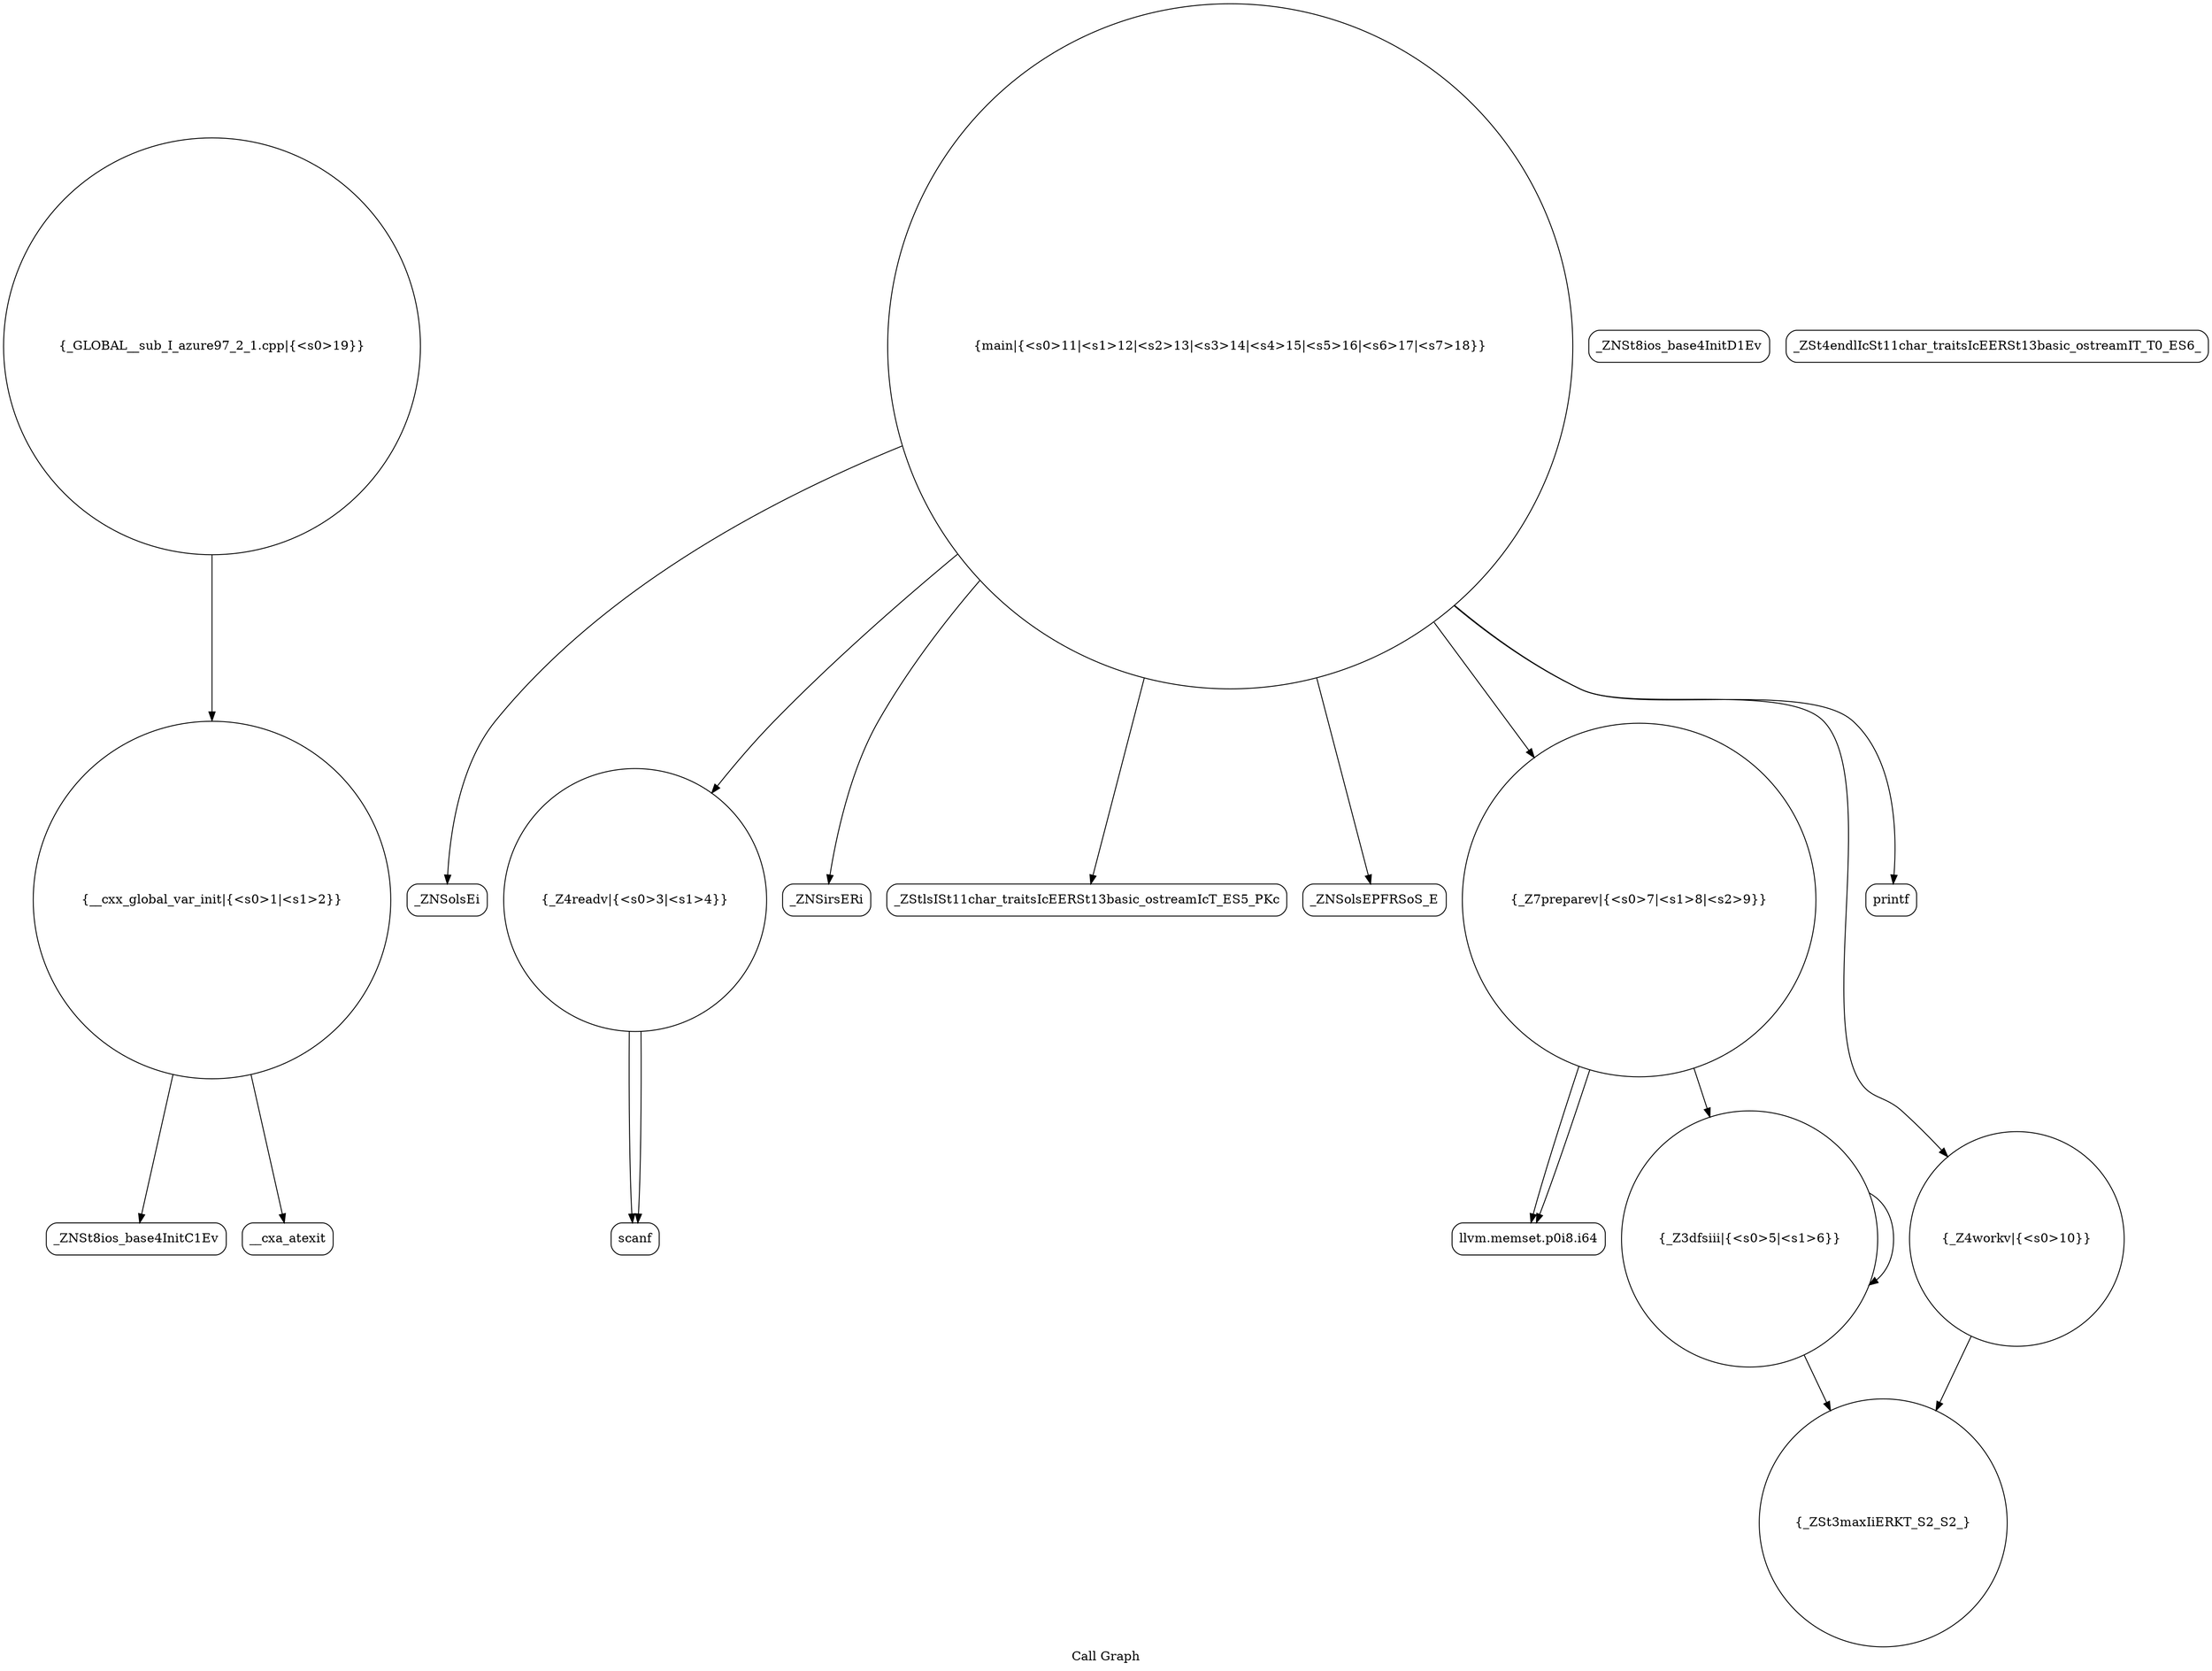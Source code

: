 digraph "Call Graph" {
	label="Call Graph";

	Node0x5591da392250 [shape=record,shape=circle,label="{__cxx_global_var_init|{<s0>1|<s1>2}}"];
	Node0x5591da392250:s0 -> Node0x5591da3926e0[color=black];
	Node0x5591da392250:s1 -> Node0x5591da3927e0[color=black];
	Node0x5591da3929e0 [shape=record,shape=circle,label="{_ZSt3maxIiERKT_S2_S2_}"];
	Node0x5591da392d60 [shape=record,shape=Mrecord,label="{_ZNSolsEi}"];
	Node0x5591da392760 [shape=record,shape=Mrecord,label="{_ZNSt8ios_base4InitD1Ev}"];
	Node0x5591da392ae0 [shape=record,shape=Mrecord,label="{llvm.memset.p0i8.i64}"];
	Node0x5591da392e60 [shape=record,shape=Mrecord,label="{_ZSt4endlIcSt11char_traitsIcEERSt13basic_ostreamIT_T0_ES6_}"];
	Node0x5591da392860 [shape=record,shape=circle,label="{_Z4readv|{<s0>3|<s1>4}}"];
	Node0x5591da392860:s0 -> Node0x5591da3928e0[color=black];
	Node0x5591da392860:s1 -> Node0x5591da3928e0[color=black];
	Node0x5591da392be0 [shape=record,shape=circle,label="{main|{<s0>11|<s1>12|<s2>13|<s3>14|<s4>15|<s5>16|<s6>17|<s7>18}}"];
	Node0x5591da392be0:s0 -> Node0x5591da392c60[color=black];
	Node0x5591da392be0:s1 -> Node0x5591da392ce0[color=black];
	Node0x5591da392be0:s2 -> Node0x5591da392d60[color=black];
	Node0x5591da392be0:s3 -> Node0x5591da392de0[color=black];
	Node0x5591da392be0:s4 -> Node0x5591da392860[color=black];
	Node0x5591da392be0:s5 -> Node0x5591da392a60[color=black];
	Node0x5591da392be0:s6 -> Node0x5591da392b60[color=black];
	Node0x5591da392be0:s7 -> Node0x5591da392ee0[color=black];
	Node0x5591da392f60 [shape=record,shape=circle,label="{_GLOBAL__sub_I_azure97_2_1.cpp|{<s0>19}}"];
	Node0x5591da392f60:s0 -> Node0x5591da392250[color=black];
	Node0x5591da392960 [shape=record,shape=circle,label="{_Z3dfsiii|{<s0>5|<s1>6}}"];
	Node0x5591da392960:s0 -> Node0x5591da3929e0[color=black];
	Node0x5591da392960:s1 -> Node0x5591da392960[color=black];
	Node0x5591da392ce0 [shape=record,shape=Mrecord,label="{_ZStlsISt11char_traitsIcEERSt13basic_ostreamIcT_ES5_PKc}"];
	Node0x5591da3926e0 [shape=record,shape=Mrecord,label="{_ZNSt8ios_base4InitC1Ev}"];
	Node0x5591da392a60 [shape=record,shape=circle,label="{_Z7preparev|{<s0>7|<s1>8|<s2>9}}"];
	Node0x5591da392a60:s0 -> Node0x5591da392ae0[color=black];
	Node0x5591da392a60:s1 -> Node0x5591da392ae0[color=black];
	Node0x5591da392a60:s2 -> Node0x5591da392960[color=black];
	Node0x5591da392de0 [shape=record,shape=Mrecord,label="{_ZNSolsEPFRSoS_E}"];
	Node0x5591da3927e0 [shape=record,shape=Mrecord,label="{__cxa_atexit}"];
	Node0x5591da392b60 [shape=record,shape=circle,label="{_Z4workv|{<s0>10}}"];
	Node0x5591da392b60:s0 -> Node0x5591da3929e0[color=black];
	Node0x5591da392ee0 [shape=record,shape=Mrecord,label="{printf}"];
	Node0x5591da3928e0 [shape=record,shape=Mrecord,label="{scanf}"];
	Node0x5591da392c60 [shape=record,shape=Mrecord,label="{_ZNSirsERi}"];
}
